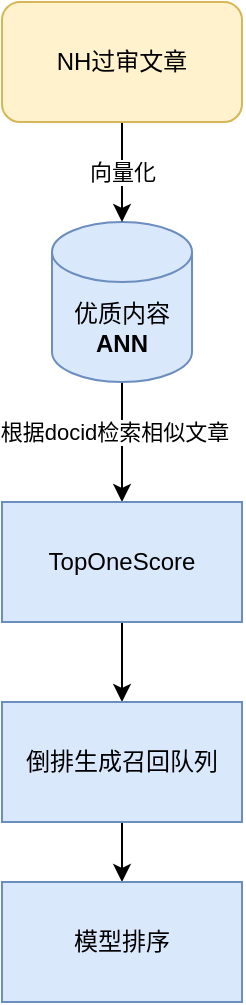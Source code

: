 <mxfile version="14.0.0" type="github">
  <diagram id="mgjuj68-JPYxuV16a-Nf" name="Page-1">
    <mxGraphModel dx="909" dy="534" grid="1" gridSize="10" guides="1" tooltips="1" connect="1" arrows="1" fold="1" page="1" pageScale="1" pageWidth="827" pageHeight="1169" math="0" shadow="0">
      <root>
        <mxCell id="0" />
        <mxCell id="1" parent="0" />
        <mxCell id="UsgkRGuNmAD_UcuNvw-m-16" value="" style="edgeStyle=orthogonalEdgeStyle;rounded=0;orthogonalLoop=1;jettySize=auto;html=1;" parent="1" source="UsgkRGuNmAD_UcuNvw-m-2" target="UsgkRGuNmAD_UcuNvw-m-15" edge="1">
          <mxGeometry relative="1" as="geometry" />
        </mxCell>
        <mxCell id="UsgkRGuNmAD_UcuNvw-m-18" value="根据docid检索相似文章" style="edgeLabel;html=1;align=center;verticalAlign=middle;resizable=0;points=[];" parent="UsgkRGuNmAD_UcuNvw-m-16" vertex="1" connectable="0">
          <mxGeometry x="-0.167" y="-4" relative="1" as="geometry">
            <mxPoint as="offset" />
          </mxGeometry>
        </mxCell>
        <mxCell id="UsgkRGuNmAD_UcuNvw-m-2" value="优质内容&lt;b&gt;ANN&lt;/b&gt;" style="shape=cylinder3;whiteSpace=wrap;html=1;boundedLbl=1;backgroundOutline=1;size=15;fillColor=#dae8fc;strokeColor=#6c8ebf;" parent="1" vertex="1">
          <mxGeometry x="330" y="200" width="70" height="80" as="geometry" />
        </mxCell>
        <mxCell id="UsgkRGuNmAD_UcuNvw-m-5" value="向量化" style="edgeStyle=orthogonalEdgeStyle;rounded=0;orthogonalLoop=1;jettySize=auto;html=1;exitX=0.5;exitY=1;exitDx=0;exitDy=0;entryX=0.5;entryY=0;entryDx=0;entryDy=0;entryPerimeter=0;" parent="1" source="UsgkRGuNmAD_UcuNvw-m-3" target="UsgkRGuNmAD_UcuNvw-m-2" edge="1">
          <mxGeometry relative="1" as="geometry" />
        </mxCell>
        <mxCell id="UsgkRGuNmAD_UcuNvw-m-3" value="NH过审文章" style="rounded=1;whiteSpace=wrap;html=1;fillColor=#fff2cc;strokeColor=#d6b656;" parent="1" vertex="1">
          <mxGeometry x="305" y="90" width="120" height="60" as="geometry" />
        </mxCell>
        <mxCell id="UsgkRGuNmAD_UcuNvw-m-20" value="" style="edgeStyle=orthogonalEdgeStyle;rounded=0;orthogonalLoop=1;jettySize=auto;html=1;" parent="1" source="UsgkRGuNmAD_UcuNvw-m-15" target="UsgkRGuNmAD_UcuNvw-m-19" edge="1">
          <mxGeometry relative="1" as="geometry" />
        </mxCell>
        <mxCell id="UsgkRGuNmAD_UcuNvw-m-15" value="TopOneScore" style="whiteSpace=wrap;html=1;strokeColor=#6c8ebf;fillColor=#dae8fc;" parent="1" vertex="1">
          <mxGeometry x="305" y="340" width="120" height="60" as="geometry" />
        </mxCell>
        <mxCell id="LBY93zE9482Gemkyoun5-2" value="" style="edgeStyle=orthogonalEdgeStyle;rounded=0;orthogonalLoop=1;jettySize=auto;html=1;" edge="1" parent="1" source="UsgkRGuNmAD_UcuNvw-m-19" target="LBY93zE9482Gemkyoun5-1">
          <mxGeometry relative="1" as="geometry" />
        </mxCell>
        <mxCell id="UsgkRGuNmAD_UcuNvw-m-19" value="倒排生成召回队列" style="whiteSpace=wrap;html=1;strokeColor=#6c8ebf;fillColor=#dae8fc;" parent="1" vertex="1">
          <mxGeometry x="305" y="440" width="120" height="60" as="geometry" />
        </mxCell>
        <mxCell id="LBY93zE9482Gemkyoun5-1" value="模型排序" style="whiteSpace=wrap;html=1;strokeColor=#6c8ebf;fillColor=#dae8fc;" vertex="1" parent="1">
          <mxGeometry x="305" y="530" width="120" height="60" as="geometry" />
        </mxCell>
      </root>
    </mxGraphModel>
  </diagram>
</mxfile>

